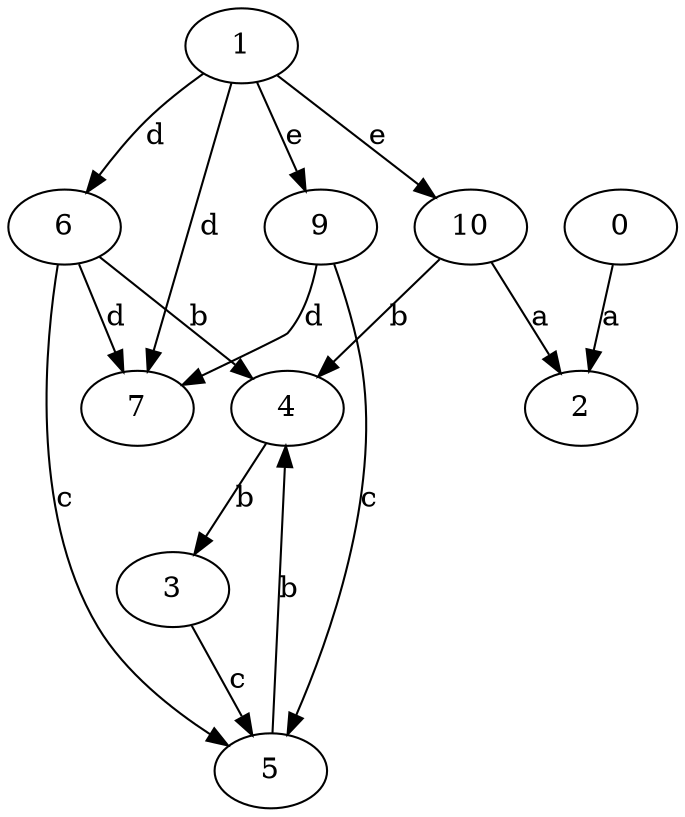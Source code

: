 strict digraph  {
1;
2;
3;
4;
5;
6;
7;
0;
9;
10;
1 -> 6  [label=d];
1 -> 7  [label=d];
1 -> 9  [label=e];
1 -> 10  [label=e];
3 -> 5  [label=c];
4 -> 3  [label=b];
5 -> 4  [label=b];
6 -> 4  [label=b];
6 -> 5  [label=c];
6 -> 7  [label=d];
0 -> 2  [label=a];
9 -> 5  [label=c];
9 -> 7  [label=d];
10 -> 2  [label=a];
10 -> 4  [label=b];
}
